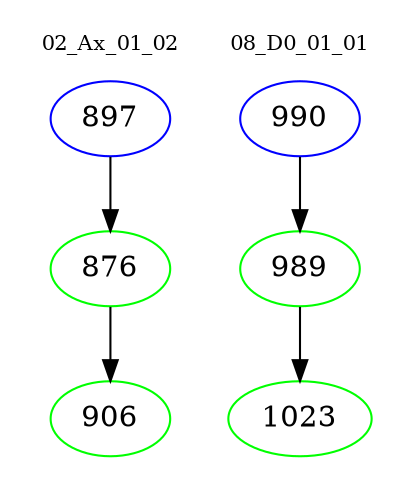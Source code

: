 digraph{
subgraph cluster_0 {
color = white
label = "02_Ax_01_02";
fontsize=10;
T0_897 [label="897", color="blue"]
T0_897 -> T0_876 [color="black"]
T0_876 [label="876", color="green"]
T0_876 -> T0_906 [color="black"]
T0_906 [label="906", color="green"]
}
subgraph cluster_1 {
color = white
label = "08_D0_01_01";
fontsize=10;
T1_990 [label="990", color="blue"]
T1_990 -> T1_989 [color="black"]
T1_989 [label="989", color="green"]
T1_989 -> T1_1023 [color="black"]
T1_1023 [label="1023", color="green"]
}
}
